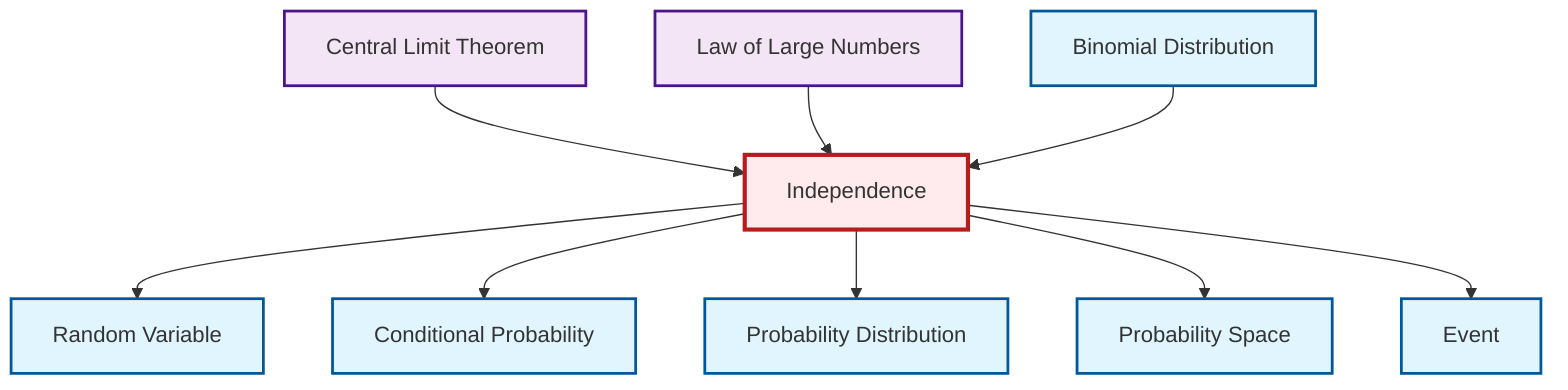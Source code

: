 graph TD
    classDef definition fill:#e1f5fe,stroke:#01579b,stroke-width:2px
    classDef theorem fill:#f3e5f5,stroke:#4a148c,stroke-width:2px
    classDef axiom fill:#fff3e0,stroke:#e65100,stroke-width:2px
    classDef example fill:#e8f5e9,stroke:#1b5e20,stroke-width:2px
    classDef current fill:#ffebee,stroke:#b71c1c,stroke-width:3px
    def-binomial-distribution["Binomial Distribution"]:::definition
    def-random-variable["Random Variable"]:::definition
    def-independence["Independence"]:::definition
    def-probability-space["Probability Space"]:::definition
    def-event["Event"]:::definition
    def-conditional-probability["Conditional Probability"]:::definition
    thm-central-limit["Central Limit Theorem"]:::theorem
    thm-law-of-large-numbers["Law of Large Numbers"]:::theorem
    def-probability-distribution["Probability Distribution"]:::definition
    def-independence --> def-random-variable
    def-independence --> def-conditional-probability
    def-independence --> def-probability-distribution
    def-independence --> def-probability-space
    thm-central-limit --> def-independence
    thm-law-of-large-numbers --> def-independence
    def-independence --> def-event
    def-binomial-distribution --> def-independence
    class def-independence current